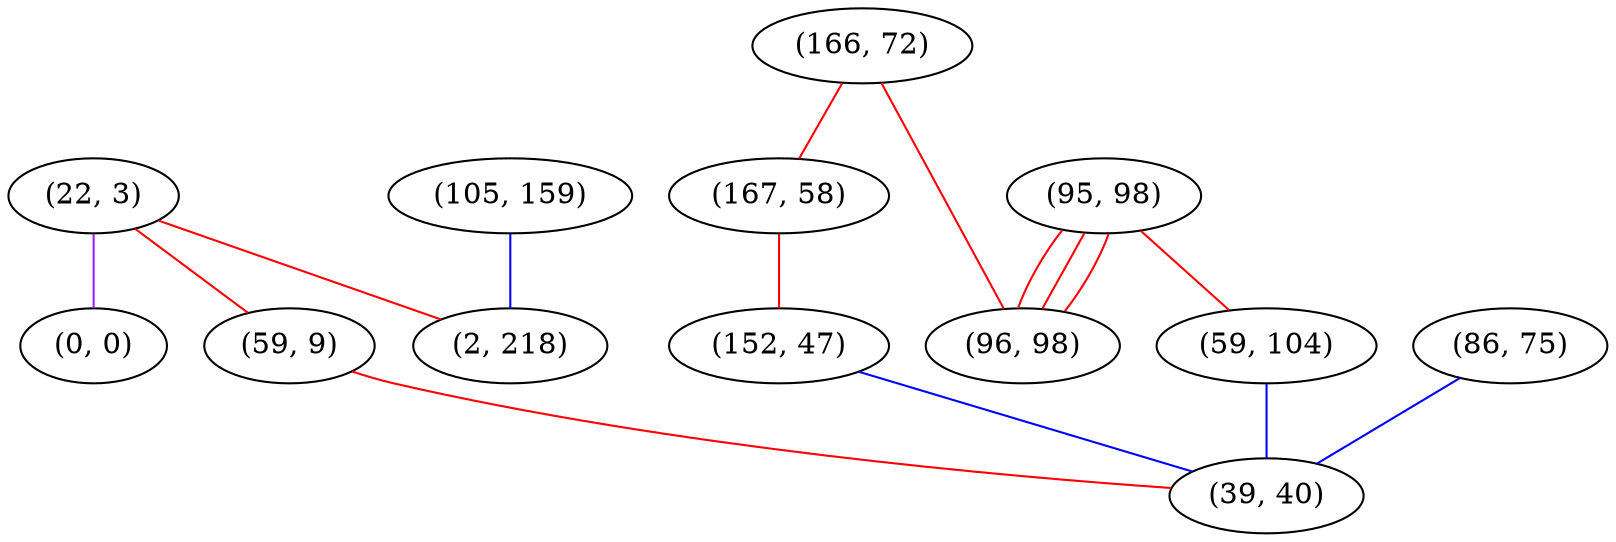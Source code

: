 graph "" {
"(22, 3)";
"(0, 0)";
"(166, 72)";
"(167, 58)";
"(152, 47)";
"(86, 75)";
"(95, 98)";
"(105, 159)";
"(59, 104)";
"(59, 9)";
"(39, 40)";
"(96, 98)";
"(2, 218)";
"(22, 3)" -- "(59, 9)"  [color=red, key=0, weight=1];
"(22, 3)" -- "(0, 0)"  [color=purple, key=0, weight=4];
"(22, 3)" -- "(2, 218)"  [color=red, key=0, weight=1];
"(166, 72)" -- "(96, 98)"  [color=red, key=0, weight=1];
"(166, 72)" -- "(167, 58)"  [color=red, key=0, weight=1];
"(167, 58)" -- "(152, 47)"  [color=red, key=0, weight=1];
"(152, 47)" -- "(39, 40)"  [color=blue, key=0, weight=3];
"(86, 75)" -- "(39, 40)"  [color=blue, key=0, weight=3];
"(95, 98)" -- "(59, 104)"  [color=red, key=0, weight=1];
"(95, 98)" -- "(96, 98)"  [color=red, key=0, weight=1];
"(95, 98)" -- "(96, 98)"  [color=red, key=1, weight=1];
"(95, 98)" -- "(96, 98)"  [color=red, key=2, weight=1];
"(105, 159)" -- "(2, 218)"  [color=blue, key=0, weight=3];
"(59, 104)" -- "(39, 40)"  [color=blue, key=0, weight=3];
"(59, 9)" -- "(39, 40)"  [color=red, key=0, weight=1];
}
